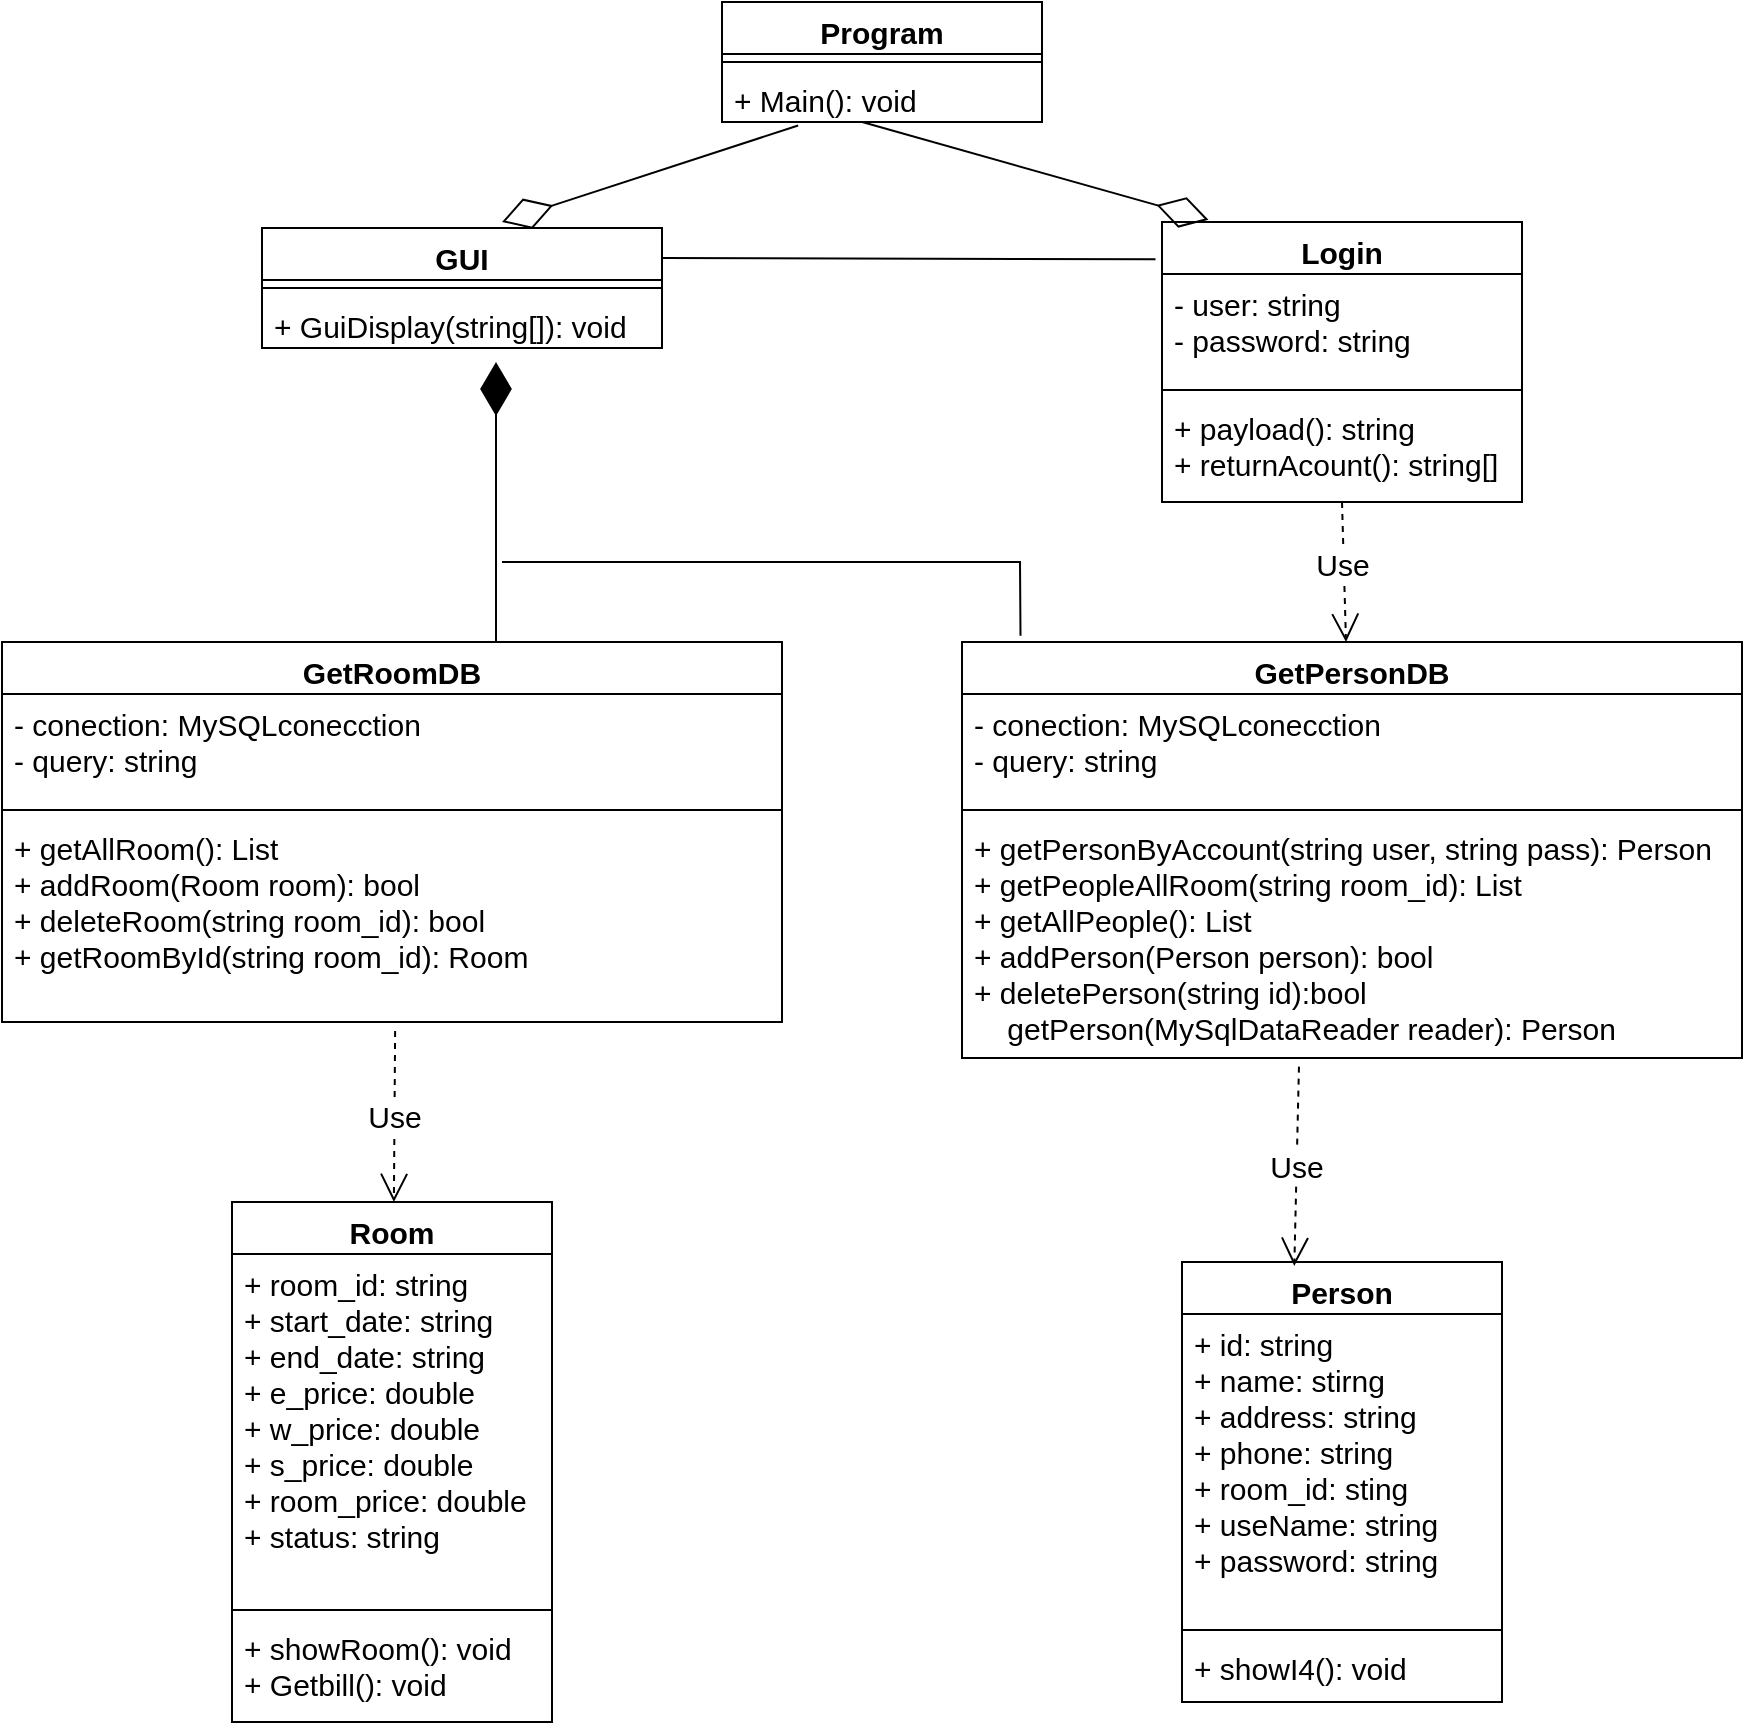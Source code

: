 <mxfile version="20.2.3" type="device"><diagram id="4c8Xc_3RzevJ8EYKA5D3" name="Page-1"><mxGraphModel dx="1034" dy="641" grid="1" gridSize="10" guides="1" tooltips="1" connect="1" arrows="1" fold="1" page="1" pageScale="1" pageWidth="1100" pageHeight="850" math="0" shadow="0"><root><mxCell id="0"/><mxCell id="1" parent="0"/><mxCell id="LteK_d9xzCmI0d3SivJJ-25" value="Program" style="swimlane;fontStyle=1;align=center;verticalAlign=top;childLayout=stackLayout;horizontal=1;startSize=26;horizontalStack=0;resizeParent=1;resizeParentMax=0;resizeLast=0;collapsible=1;marginBottom=0;fontSize=15;" parent="1" vertex="1"><mxGeometry x="410" y="120" width="160" height="60" as="geometry"/></mxCell><mxCell id="LteK_d9xzCmI0d3SivJJ-27" value="" style="line;strokeWidth=1;fillColor=none;align=left;verticalAlign=middle;spacingTop=-1;spacingLeft=3;spacingRight=3;rotatable=0;labelPosition=right;points=[];portConstraint=eastwest;fontSize=15;" parent="LteK_d9xzCmI0d3SivJJ-25" vertex="1"><mxGeometry y="26" width="160" height="8" as="geometry"/></mxCell><mxCell id="LteK_d9xzCmI0d3SivJJ-32" value="+ Main(): void" style="text;strokeColor=none;fillColor=none;align=left;verticalAlign=top;spacingLeft=4;spacingRight=4;overflow=hidden;rotatable=0;points=[[0,0.5],[1,0.5]];portConstraint=eastwest;fontSize=15;" parent="LteK_d9xzCmI0d3SivJJ-25" vertex="1"><mxGeometry y="34" width="160" height="26" as="geometry"/></mxCell><mxCell id="LteK_d9xzCmI0d3SivJJ-33" value="GUI" style="swimlane;fontStyle=1;align=center;verticalAlign=top;childLayout=stackLayout;horizontal=1;startSize=26;horizontalStack=0;resizeParent=1;resizeParentMax=0;resizeLast=0;collapsible=1;marginBottom=0;fontSize=15;" parent="1" vertex="1"><mxGeometry x="180" y="233" width="200" height="60" as="geometry"/></mxCell><mxCell id="LteK_d9xzCmI0d3SivJJ-35" value="" style="line;strokeWidth=1;fillColor=none;align=left;verticalAlign=middle;spacingTop=-1;spacingLeft=3;spacingRight=3;rotatable=0;labelPosition=right;points=[];portConstraint=eastwest;fontSize=15;" parent="LteK_d9xzCmI0d3SivJJ-33" vertex="1"><mxGeometry y="26" width="200" height="8" as="geometry"/></mxCell><mxCell id="LteK_d9xzCmI0d3SivJJ-36" value="+ GuiDisplay(string[]): void" style="text;strokeColor=none;fillColor=none;align=left;verticalAlign=top;spacingLeft=4;spacingRight=4;overflow=hidden;rotatable=0;points=[[0,0.5],[1,0.5]];portConstraint=eastwest;fontSize=15;" parent="LteK_d9xzCmI0d3SivJJ-33" vertex="1"><mxGeometry y="34" width="200" height="26" as="geometry"/></mxCell><mxCell id="LteK_d9xzCmI0d3SivJJ-54" value="Person" style="swimlane;fontStyle=1;align=center;verticalAlign=top;childLayout=stackLayout;horizontal=1;startSize=26;horizontalStack=0;resizeParent=1;resizeParentMax=0;resizeLast=0;collapsible=1;marginBottom=0;fontSize=15;" parent="1" vertex="1"><mxGeometry x="640" y="750" width="160" height="220" as="geometry"/></mxCell><mxCell id="LteK_d9xzCmI0d3SivJJ-55" value="+ id: string&#10;+ name: stirng&#10;+ address: string&#10;+ phone: string&#10;+ room_id: sting&#10;+ useName: string&#10;+ password: string" style="text;strokeColor=none;fillColor=none;align=left;verticalAlign=top;spacingLeft=4;spacingRight=4;overflow=hidden;rotatable=0;points=[[0,0.5],[1,0.5]];portConstraint=eastwest;fontSize=15;" parent="LteK_d9xzCmI0d3SivJJ-54" vertex="1"><mxGeometry y="26" width="160" height="154" as="geometry"/></mxCell><mxCell id="LteK_d9xzCmI0d3SivJJ-56" value="" style="line;strokeWidth=1;fillColor=none;align=left;verticalAlign=middle;spacingTop=-1;spacingLeft=3;spacingRight=3;rotatable=0;labelPosition=right;points=[];portConstraint=eastwest;fontSize=15;" parent="LteK_d9xzCmI0d3SivJJ-54" vertex="1"><mxGeometry y="180" width="160" height="8" as="geometry"/></mxCell><mxCell id="LteK_d9xzCmI0d3SivJJ-57" value="+ showI4(): void" style="text;strokeColor=none;fillColor=none;align=left;verticalAlign=top;spacingLeft=4;spacingRight=4;overflow=hidden;rotatable=0;points=[[0,0.5],[1,0.5]];portConstraint=eastwest;fontSize=15;" parent="LteK_d9xzCmI0d3SivJJ-54" vertex="1"><mxGeometry y="188" width="160" height="32" as="geometry"/></mxCell><mxCell id="LteK_d9xzCmI0d3SivJJ-58" value="Room" style="swimlane;fontStyle=1;align=center;verticalAlign=top;childLayout=stackLayout;horizontal=1;startSize=26;horizontalStack=0;resizeParent=1;resizeParentMax=0;resizeLast=0;collapsible=1;marginBottom=0;fontSize=15;" parent="1" vertex="1"><mxGeometry x="165" y="720" width="160" height="260" as="geometry"/></mxCell><mxCell id="LteK_d9xzCmI0d3SivJJ-59" value="+ room_id: string&#10;+ start_date: string&#10;+ end_date: string&#10;+ e_price: double&#10;+ w_price: double&#10;+ s_price: double&#10;+ room_price: double&#10;+ status: string" style="text;strokeColor=none;fillColor=none;align=left;verticalAlign=top;spacingLeft=4;spacingRight=4;overflow=hidden;rotatable=0;points=[[0,0.5],[1,0.5]];portConstraint=eastwest;fontSize=15;" parent="LteK_d9xzCmI0d3SivJJ-58" vertex="1"><mxGeometry y="26" width="160" height="174" as="geometry"/></mxCell><mxCell id="LteK_d9xzCmI0d3SivJJ-60" value="" style="line;strokeWidth=1;fillColor=none;align=left;verticalAlign=middle;spacingTop=-1;spacingLeft=3;spacingRight=3;rotatable=0;labelPosition=right;points=[];portConstraint=eastwest;fontSize=15;" parent="LteK_d9xzCmI0d3SivJJ-58" vertex="1"><mxGeometry y="200" width="160" height="8" as="geometry"/></mxCell><mxCell id="LteK_d9xzCmI0d3SivJJ-61" value="+ showRoom(): void&#10;+ Getbill(): void" style="text;strokeColor=none;fillColor=none;align=left;verticalAlign=top;spacingLeft=4;spacingRight=4;overflow=hidden;rotatable=0;points=[[0,0.5],[1,0.5]];portConstraint=eastwest;fontSize=15;" parent="LteK_d9xzCmI0d3SivJJ-58" vertex="1"><mxGeometry y="208" width="160" height="52" as="geometry"/></mxCell><mxCell id="LteK_d9xzCmI0d3SivJJ-64" value="GetPersonDB" style="swimlane;fontStyle=1;align=center;verticalAlign=top;childLayout=stackLayout;horizontal=1;startSize=26;horizontalStack=0;resizeParent=1;resizeParentMax=0;resizeLast=0;collapsible=1;marginBottom=0;fontSize=15;" parent="1" vertex="1"><mxGeometry x="530" y="440" width="390" height="208" as="geometry"/></mxCell><mxCell id="LteK_d9xzCmI0d3SivJJ-65" value="- conection: MySQLconecction&#10;- query: string" style="text;strokeColor=none;fillColor=none;align=left;verticalAlign=top;spacingLeft=4;spacingRight=4;overflow=hidden;rotatable=0;points=[[0,0.5],[1,0.5]];portConstraint=eastwest;fontSize=15;" parent="LteK_d9xzCmI0d3SivJJ-64" vertex="1"><mxGeometry y="26" width="390" height="54" as="geometry"/></mxCell><mxCell id="LteK_d9xzCmI0d3SivJJ-66" value="" style="line;strokeWidth=1;fillColor=none;align=left;verticalAlign=middle;spacingTop=-1;spacingLeft=3;spacingRight=3;rotatable=0;labelPosition=right;points=[];portConstraint=eastwest;fontSize=15;" parent="LteK_d9xzCmI0d3SivJJ-64" vertex="1"><mxGeometry y="80" width="390" height="8" as="geometry"/></mxCell><mxCell id="LteK_d9xzCmI0d3SivJJ-67" value="+ getPersonByAccount(string user, string pass): Person&#10;+ getPeopleAllRoom(string room_id): List&#10;+ getAllPeople(): List&#10;+ addPerson(Person person): bool&#10;+ deletePerson(string id):bool&#10;    getPerson(MySqlDataReader reader): Person" style="text;strokeColor=none;fillColor=none;align=left;verticalAlign=top;spacingLeft=4;spacingRight=4;overflow=hidden;rotatable=0;points=[[0,0.5],[1,0.5]];portConstraint=eastwest;fontSize=15;" parent="LteK_d9xzCmI0d3SivJJ-64" vertex="1"><mxGeometry y="88" width="390" height="120" as="geometry"/></mxCell><mxCell id="LteK_d9xzCmI0d3SivJJ-68" value="GetRoomDB" style="swimlane;fontStyle=1;align=center;verticalAlign=top;childLayout=stackLayout;horizontal=1;startSize=26;horizontalStack=0;resizeParent=1;resizeParentMax=0;resizeLast=0;collapsible=1;marginBottom=0;fontSize=15;" parent="1" vertex="1"><mxGeometry x="50" y="440" width="390" height="190" as="geometry"/></mxCell><mxCell id="LteK_d9xzCmI0d3SivJJ-69" value="- conection: MySQLconecction&#10;- query: string" style="text;strokeColor=none;fillColor=none;align=left;verticalAlign=top;spacingLeft=4;spacingRight=4;overflow=hidden;rotatable=0;points=[[0,0.5],[1,0.5]];portConstraint=eastwest;fontSize=15;" parent="LteK_d9xzCmI0d3SivJJ-68" vertex="1"><mxGeometry y="26" width="390" height="54" as="geometry"/></mxCell><mxCell id="LteK_d9xzCmI0d3SivJJ-70" value="" style="line;strokeWidth=1;fillColor=none;align=left;verticalAlign=middle;spacingTop=-1;spacingLeft=3;spacingRight=3;rotatable=0;labelPosition=right;points=[];portConstraint=eastwest;fontSize=15;" parent="LteK_d9xzCmI0d3SivJJ-68" vertex="1"><mxGeometry y="80" width="390" height="8" as="geometry"/></mxCell><mxCell id="LteK_d9xzCmI0d3SivJJ-71" value="+ getAllRoom(): List&#10;+ addRoom(Room room): bool&#10;+ deleteRoom(string room_id): bool&#10;+ getRoomById(string room_id): Room" style="text;strokeColor=none;fillColor=none;align=left;verticalAlign=top;spacingLeft=4;spacingRight=4;overflow=hidden;rotatable=0;points=[[0,0.5],[1,0.5]];portConstraint=eastwest;fontSize=15;" parent="LteK_d9xzCmI0d3SivJJ-68" vertex="1"><mxGeometry y="88" width="390" height="102" as="geometry"/></mxCell><mxCell id="LteK_d9xzCmI0d3SivJJ-72" value="Login" style="swimlane;fontStyle=1;align=center;verticalAlign=top;childLayout=stackLayout;horizontal=1;startSize=26;horizontalStack=0;resizeParent=1;resizeParentMax=0;resizeLast=0;collapsible=1;marginBottom=0;fontSize=15;" parent="1" vertex="1"><mxGeometry x="630" y="230" width="180" height="140" as="geometry"/></mxCell><mxCell id="LteK_d9xzCmI0d3SivJJ-73" value="- user: string&#10;- password: string" style="text;strokeColor=none;fillColor=none;align=left;verticalAlign=top;spacingLeft=4;spacingRight=4;overflow=hidden;rotatable=0;points=[[0,0.5],[1,0.5]];portConstraint=eastwest;fontSize=15;" parent="LteK_d9xzCmI0d3SivJJ-72" vertex="1"><mxGeometry y="26" width="180" height="54" as="geometry"/></mxCell><mxCell id="LteK_d9xzCmI0d3SivJJ-74" value="" style="line;strokeWidth=1;fillColor=none;align=left;verticalAlign=middle;spacingTop=-1;spacingLeft=3;spacingRight=3;rotatable=0;labelPosition=right;points=[];portConstraint=eastwest;fontSize=15;" parent="LteK_d9xzCmI0d3SivJJ-72" vertex="1"><mxGeometry y="80" width="180" height="8" as="geometry"/></mxCell><mxCell id="LteK_d9xzCmI0d3SivJJ-75" value="+ payload(): string&#10;+ returnAcount(): string[]" style="text;strokeColor=none;fillColor=none;align=left;verticalAlign=top;spacingLeft=4;spacingRight=4;overflow=hidden;rotatable=0;points=[[0,0.5],[1,0.5]];portConstraint=eastwest;fontSize=15;" parent="LteK_d9xzCmI0d3SivJJ-72" vertex="1"><mxGeometry y="88" width="180" height="52" as="geometry"/></mxCell><mxCell id="LteK_d9xzCmI0d3SivJJ-76" value="" style="endArrow=none;html=1;rounded=0;fontSize=15;exitX=1;exitY=0.25;exitDx=0;exitDy=0;entryX=-0.018;entryY=0.133;entryDx=0;entryDy=0;entryPerimeter=0;" parent="1" source="LteK_d9xzCmI0d3SivJJ-33" target="LteK_d9xzCmI0d3SivJJ-72" edge="1"><mxGeometry width="50" height="50" relative="1" as="geometry"><mxPoint x="490" y="520" as="sourcePoint"/><mxPoint x="540" y="470" as="targetPoint"/></mxGeometry></mxCell><mxCell id="LteK_d9xzCmI0d3SivJJ-79" value="" style="endArrow=diamondThin;endFill=0;endSize=24;html=1;rounded=0;fontSize=15;entryX=0.6;entryY=-0.05;entryDx=0;entryDy=0;entryPerimeter=0;exitX=0.238;exitY=1.068;exitDx=0;exitDy=0;exitPerimeter=0;" parent="1" source="LteK_d9xzCmI0d3SivJJ-32" target="LteK_d9xzCmI0d3SivJJ-33" edge="1"><mxGeometry width="160" relative="1" as="geometry"><mxPoint x="360" y="190" as="sourcePoint"/><mxPoint x="520" y="190" as="targetPoint"/></mxGeometry></mxCell><mxCell id="LteK_d9xzCmI0d3SivJJ-80" value="" style="endArrow=diamondThin;endFill=0;endSize=24;html=1;rounded=0;fontSize=15;entryX=0.129;entryY=-0.008;entryDx=0;entryDy=0;entryPerimeter=0;exitX=0.438;exitY=1;exitDx=0;exitDy=0;exitPerimeter=0;" parent="1" source="LteK_d9xzCmI0d3SivJJ-32" target="LteK_d9xzCmI0d3SivJJ-72" edge="1"><mxGeometry width="160" relative="1" as="geometry"><mxPoint x="458.08" y="191.768" as="sourcePoint"/><mxPoint x="310" y="240" as="targetPoint"/></mxGeometry></mxCell><mxCell id="LteK_d9xzCmI0d3SivJJ-81" value="" style="endArrow=diamondThin;endFill=1;endSize=24;html=1;rounded=0;fontSize=15;" parent="1" edge="1"><mxGeometry width="160" relative="1" as="geometry"><mxPoint x="297" y="440" as="sourcePoint"/><mxPoint x="297" y="300" as="targetPoint"/></mxGeometry></mxCell><mxCell id="LteK_d9xzCmI0d3SivJJ-82" value="" style="endArrow=none;html=1;rounded=0;fontSize=15;entryX=0.075;entryY=-0.015;entryDx=0;entryDy=0;entryPerimeter=0;" parent="1" target="LteK_d9xzCmI0d3SivJJ-64" edge="1"><mxGeometry width="50" height="50" relative="1" as="geometry"><mxPoint x="300" y="400" as="sourcePoint"/><mxPoint x="600" y="400" as="targetPoint"/><Array as="points"><mxPoint x="559" y="400"/></Array></mxGeometry></mxCell><mxCell id="LteK_d9xzCmI0d3SivJJ-83" value="Use" style="endArrow=open;endSize=12;dashed=1;html=1;rounded=0;fontSize=15;exitX=0.5;exitY=1;exitDx=0;exitDy=0;exitPerimeter=0;" parent="1" source="LteK_d9xzCmI0d3SivJJ-75" target="LteK_d9xzCmI0d3SivJJ-64" edge="1"><mxGeometry x="-0.144" y="-1" width="160" relative="1" as="geometry"><mxPoint x="720" y="400" as="sourcePoint"/><mxPoint x="880" y="400" as="targetPoint"/><mxPoint y="1" as="offset"/></mxGeometry></mxCell><mxCell id="LteK_d9xzCmI0d3SivJJ-84" value="Use" style="endArrow=open;endSize=12;dashed=1;html=1;rounded=0;fontSize=15;exitX=0.504;exitY=1.044;exitDx=0;exitDy=0;exitPerimeter=0;" parent="1" source="LteK_d9xzCmI0d3SivJJ-71" target="LteK_d9xzCmI0d3SivJJ-58" edge="1"><mxGeometry width="160" relative="1" as="geometry"><mxPoint x="240" y="640" as="sourcePoint"/><mxPoint x="400" y="640" as="targetPoint"/></mxGeometry></mxCell><mxCell id="LteK_d9xzCmI0d3SivJJ-86" value="Use" style="endArrow=open;endSize=12;dashed=1;html=1;rounded=0;fontSize=15;entryX=0.351;entryY=0.009;entryDx=0;entryDy=0;entryPerimeter=0;exitX=0.432;exitY=1.036;exitDx=0;exitDy=0;exitPerimeter=0;" parent="1" source="LteK_d9xzCmI0d3SivJJ-67" target="LteK_d9xzCmI0d3SivJJ-54" edge="1"><mxGeometry width="160" relative="1" as="geometry"><mxPoint x="700" y="690" as="sourcePoint"/><mxPoint x="860" y="690" as="targetPoint"/></mxGeometry></mxCell></root></mxGraphModel></diagram></mxfile>